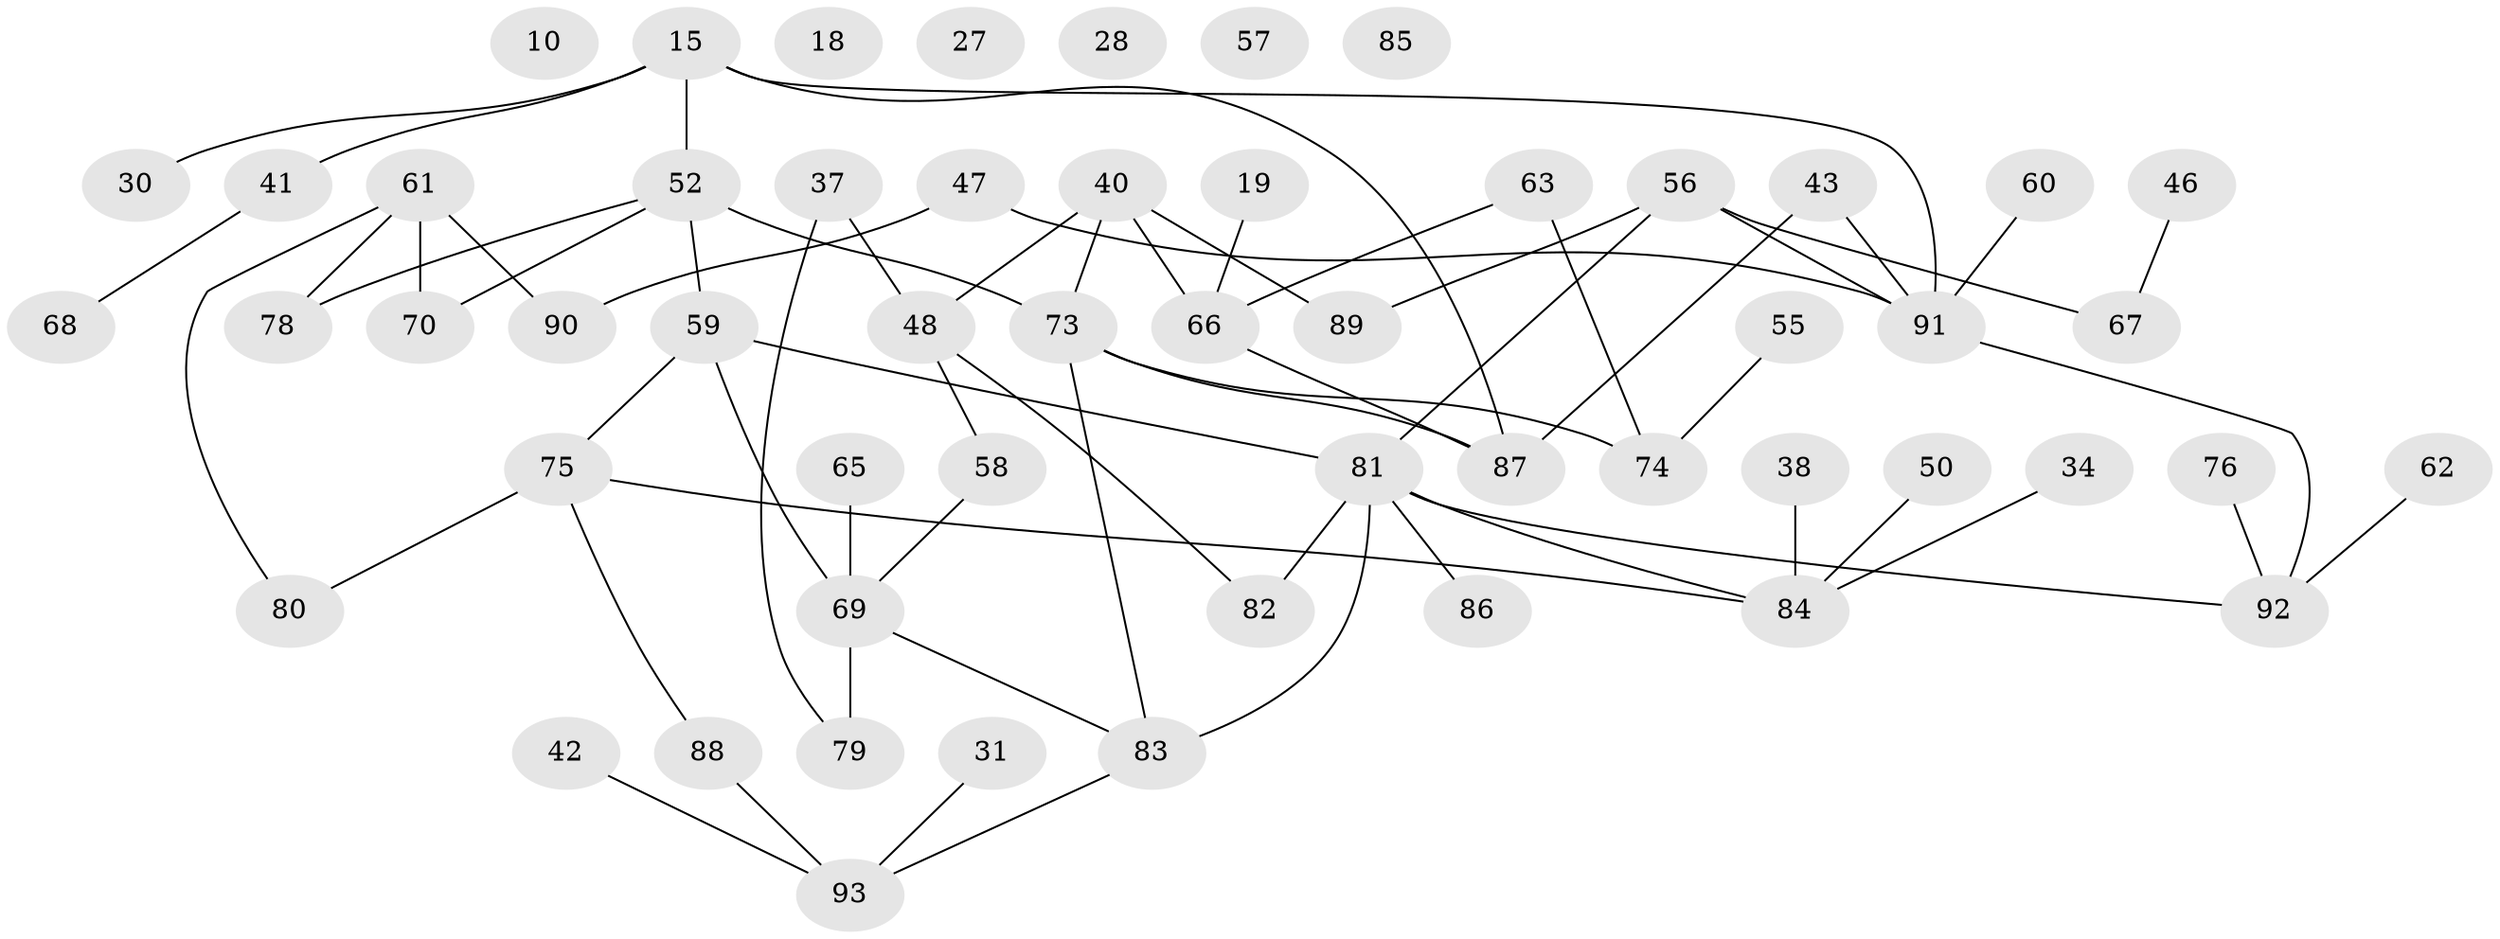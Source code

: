 // original degree distribution, {1: 0.25806451612903225, 3: 0.1827956989247312, 2: 0.2903225806451613, 5: 0.07526881720430108, 4: 0.10752688172043011, 0: 0.053763440860215055, 6: 0.03225806451612903}
// Generated by graph-tools (version 1.1) at 2025/42/03/04/25 21:42:31]
// undirected, 55 vertices, 65 edges
graph export_dot {
graph [start="1"]
  node [color=gray90,style=filled];
  10;
  15 [super="+7"];
  18;
  19;
  27 [super="+4"];
  28;
  30;
  31;
  34;
  37;
  38;
  40 [super="+5+16"];
  41;
  42;
  43;
  46;
  47;
  48 [super="+33"];
  50;
  52;
  55;
  56;
  57;
  58;
  59;
  60;
  61 [super="+39"];
  62;
  63 [super="+49"];
  65;
  66 [super="+2"];
  67 [super="+20+24"];
  68 [super="+6"];
  69;
  70;
  73 [super="+3"];
  74 [super="+29"];
  75 [super="+53+9"];
  76;
  78 [super="+22"];
  79 [super="+36"];
  80;
  81 [super="+35+51+77+72"];
  82 [super="+71"];
  83 [super="+17+54"];
  84 [super="+64+45+26"];
  85;
  86 [super="+1"];
  87;
  88 [super="+21"];
  89;
  90;
  91 [super="+8"];
  92 [super="+32"];
  93;
  15 -- 41;
  15 -- 52 [weight=2];
  15 -- 87;
  15 -- 91 [weight=2];
  15 -- 30;
  19 -- 66;
  31 -- 93;
  34 -- 84;
  37 -- 79;
  37 -- 48;
  38 -- 84;
  40 -- 66 [weight=2];
  40 -- 48 [weight=2];
  40 -- 89;
  40 -- 73;
  41 -- 68;
  42 -- 93;
  43 -- 87;
  43 -- 91;
  46 -- 67;
  47 -- 90;
  47 -- 91;
  48 -- 58;
  48 -- 82;
  50 -- 84;
  52 -- 59;
  52 -- 70;
  52 -- 73;
  52 -- 78;
  55 -- 74;
  56 -- 67;
  56 -- 89;
  56 -- 91;
  56 -- 81;
  58 -- 69;
  59 -- 69;
  59 -- 75;
  59 -- 81;
  60 -- 91;
  61 -- 70;
  61 -- 78;
  61 -- 80;
  61 -- 90;
  62 -- 92;
  63 -- 66;
  63 -- 74 [weight=2];
  65 -- 69;
  66 -- 87 [weight=2];
  69 -- 79 [weight=2];
  69 -- 83;
  73 -- 87;
  73 -- 83;
  73 -- 74;
  75 -- 80;
  75 -- 88;
  75 -- 84;
  76 -- 92;
  81 -- 83 [weight=2];
  81 -- 84;
  81 -- 82;
  81 -- 92;
  81 -- 86;
  83 -- 93;
  88 -- 93;
  91 -- 92;
}
